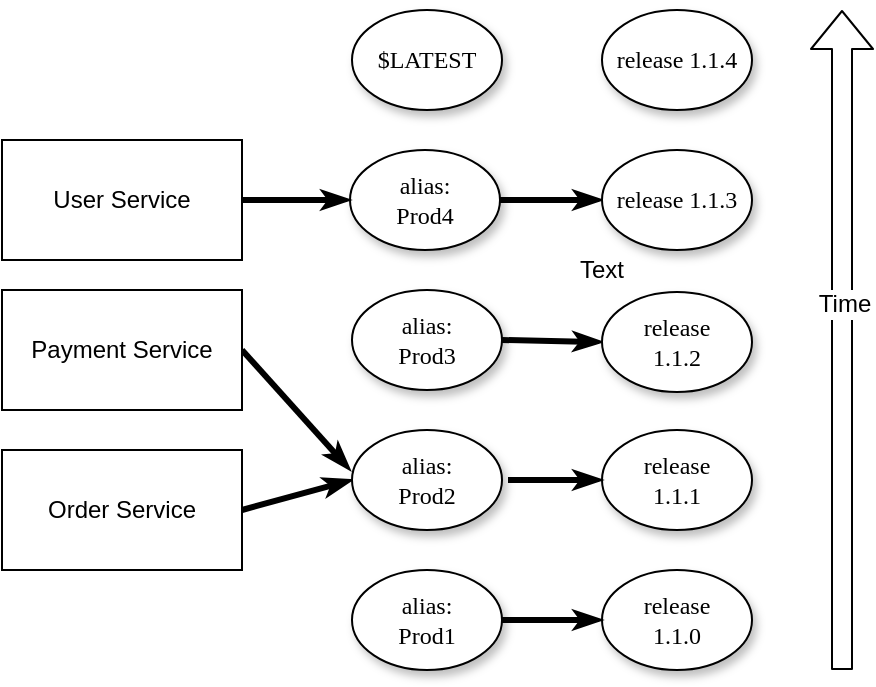 <mxfile version="12.8.4" type="device"><diagram name="Page-1" id="42789a77-a242-8287-6e28-9cd8cfd52e62"><mxGraphModel dx="728" dy="373" grid="1" gridSize="10" guides="1" tooltips="1" connect="1" arrows="1" fold="1" page="1" pageScale="1" pageWidth="1100" pageHeight="850" background="#ffffff" math="0" shadow="0"><root><mxCell id="0"/><mxCell id="1" parent="0"/><mxCell id="1ea317790d2ca983-24" value="" style="edgeStyle=none;rounded=1;html=1;labelBackgroundColor=none;startArrow=none;startFill=0;startSize=5;endArrow=classicThin;endFill=1;endSize=5;jettySize=auto;orthogonalLoop=1;strokeColor=#000000;strokeWidth=3;fontFamily=Verdana;fontSize=12;exitX=1;exitY=0.5;exitDx=0;exitDy=0;" parent="1" source="1ea317790d2ca983-9" target="1ea317790d2ca983-8" edge="1"><mxGeometry relative="1" as="geometry"><mxPoint x="470" y="500" as="sourcePoint"/><mxPoint x="480" y="330" as="targetPoint"/></mxGeometry></mxCell><mxCell id="1ea317790d2ca983-8" value="release 1.1.3" style="ellipse;whiteSpace=wrap;html=1;rounded=0;shadow=1;comic=0;labelBackgroundColor=none;strokeWidth=1;fontFamily=Verdana;fontSize=12;align=center;" parent="1" vertex="1"><mxGeometry x="490" y="330" width="75" height="50" as="geometry"/></mxCell><mxCell id="1ea317790d2ca983-9" value="alias:&lt;br&gt;Prod4" style="ellipse;whiteSpace=wrap;html=1;rounded=0;shadow=1;comic=0;labelBackgroundColor=none;strokeWidth=1;fontFamily=Verdana;fontSize=12;align=center;" parent="1" vertex="1"><mxGeometry x="364" y="330" width="75" height="50" as="geometry"/></mxCell><mxCell id="1ea317790d2ca983-10" value="&lt;span&gt;alias:&lt;br&gt;Prod3&lt;/span&gt;" style="ellipse;whiteSpace=wrap;html=1;rounded=0;shadow=1;comic=0;labelBackgroundColor=none;strokeWidth=1;fontFamily=Verdana;fontSize=12;align=center;" parent="1" vertex="1"><mxGeometry x="365" y="400" width="75" height="50" as="geometry"/></mxCell><mxCell id="vNQ-wGyZVl-ZXmi-9FaG-2" value="" style="edgeStyle=none;rounded=1;html=1;labelBackgroundColor=none;startArrow=none;startFill=0;startSize=5;endArrow=classicThin;endFill=1;endSize=5;jettySize=auto;orthogonalLoop=1;strokeColor=#000000;strokeWidth=3;fontFamily=Verdana;fontSize=12;exitX=1;exitY=0.5;exitDx=0;exitDy=0;entryX=0;entryY=0.5;entryDx=0;entryDy=0;" edge="1" parent="1" source="1ea317790d2ca983-10" target="vNQ-wGyZVl-ZXmi-9FaG-3"><mxGeometry relative="1" as="geometry"><mxPoint x="457.5" y="587.2" as="sourcePoint"/><mxPoint x="300" y="480" as="targetPoint"/></mxGeometry></mxCell><mxCell id="vNQ-wGyZVl-ZXmi-9FaG-3" value="release&lt;br&gt;1.1.2" style="ellipse;whiteSpace=wrap;html=1;rounded=0;shadow=1;comic=0;labelBackgroundColor=none;strokeWidth=1;fontFamily=Verdana;fontSize=12;align=center;" vertex="1" parent="1"><mxGeometry x="490" y="401" width="75" height="50" as="geometry"/></mxCell><mxCell id="vNQ-wGyZVl-ZXmi-9FaG-7" value="" style="edgeStyle=none;rounded=1;html=1;labelBackgroundColor=none;startArrow=none;startFill=0;startSize=5;endArrow=classicThin;endFill=1;endSize=5;jettySize=auto;orthogonalLoop=1;strokeColor=#000000;strokeWidth=3;fontFamily=Verdana;fontSize=12;exitX=1;exitY=0.5;exitDx=0;exitDy=0;entryX=0;entryY=0.5;entryDx=0;entryDy=0;" edge="1" parent="1" source="vNQ-wGyZVl-ZXmi-9FaG-13" target="1ea317790d2ca983-9"><mxGeometry relative="1" as="geometry"><mxPoint x="300.99" y="352" as="sourcePoint"/><mxPoint x="452.731" y="311.456" as="targetPoint"/></mxGeometry></mxCell><mxCell id="vNQ-wGyZVl-ZXmi-9FaG-8" value="" style="edgeStyle=none;rounded=1;html=1;labelBackgroundColor=none;startArrow=none;startFill=0;startSize=5;endArrow=classicThin;endFill=1;endSize=5;jettySize=auto;orthogonalLoop=1;strokeColor=#000000;strokeWidth=3;fontFamily=Verdana;fontSize=12;exitX=1;exitY=0.5;exitDx=0;exitDy=0;" edge="1" parent="1" source="vNQ-wGyZVl-ZXmi-9FaG-14"><mxGeometry relative="1" as="geometry"><mxPoint x="300" y="425" as="sourcePoint"/><mxPoint x="364" y="490" as="targetPoint"/></mxGeometry></mxCell><mxCell id="vNQ-wGyZVl-ZXmi-9FaG-13" value="User Service" style="rounded=0;whiteSpace=wrap;html=1;" vertex="1" parent="1"><mxGeometry x="190" y="325" width="120" height="60" as="geometry"/></mxCell><mxCell id="vNQ-wGyZVl-ZXmi-9FaG-14" value="Payment Service" style="rounded=0;whiteSpace=wrap;html=1;" vertex="1" parent="1"><mxGeometry x="190" y="400" width="120" height="60" as="geometry"/></mxCell><mxCell id="vNQ-wGyZVl-ZXmi-9FaG-15" value="release&lt;br&gt;1.1.1" style="ellipse;whiteSpace=wrap;html=1;rounded=0;shadow=1;comic=0;labelBackgroundColor=none;strokeWidth=1;fontFamily=Verdana;fontSize=12;align=center;" vertex="1" parent="1"><mxGeometry x="490" y="470" width="75" height="50" as="geometry"/></mxCell><mxCell id="vNQ-wGyZVl-ZXmi-9FaG-16" value="release&lt;br&gt;1.1.0" style="ellipse;whiteSpace=wrap;html=1;rounded=0;shadow=1;comic=0;labelBackgroundColor=none;strokeWidth=1;fontFamily=Verdana;fontSize=12;align=center;" vertex="1" parent="1"><mxGeometry x="490" y="540" width="75" height="50" as="geometry"/></mxCell><mxCell id="vNQ-wGyZVl-ZXmi-9FaG-19" value="$LATEST" style="ellipse;whiteSpace=wrap;html=1;rounded=0;shadow=1;comic=0;labelBackgroundColor=none;strokeWidth=1;fontFamily=Verdana;fontSize=12;align=center;" vertex="1" parent="1"><mxGeometry x="365" y="260" width="75" height="50" as="geometry"/></mxCell><mxCell id="vNQ-wGyZVl-ZXmi-9FaG-20" value="" style="shape=flexArrow;endArrow=classic;html=1;shadow=0;comic=0;" edge="1" parent="1"><mxGeometry width="50" height="50" relative="1" as="geometry"><mxPoint x="610" y="590" as="sourcePoint"/><mxPoint x="610" y="260" as="targetPoint"/></mxGeometry></mxCell><mxCell id="vNQ-wGyZVl-ZXmi-9FaG-21" value="Time" style="text;html=1;align=center;verticalAlign=middle;resizable=0;points=[];labelBackgroundColor=#ffffff;" vertex="1" connectable="0" parent="vNQ-wGyZVl-ZXmi-9FaG-20"><mxGeometry x="0.109" y="-1" relative="1" as="geometry"><mxPoint as="offset"/></mxGeometry></mxCell><mxCell id="vNQ-wGyZVl-ZXmi-9FaG-22" value="Text" style="text;html=1;strokeColor=none;fillColor=none;align=center;verticalAlign=middle;whiteSpace=wrap;rounded=0;" vertex="1" parent="1"><mxGeometry x="470" y="380" width="40" height="20" as="geometry"/></mxCell><mxCell id="vNQ-wGyZVl-ZXmi-9FaG-23" value="release 1.1.4" style="ellipse;whiteSpace=wrap;html=1;rounded=0;shadow=1;comic=0;labelBackgroundColor=none;strokeWidth=1;fontFamily=Verdana;fontSize=12;align=center;" vertex="1" parent="1"><mxGeometry x="490" y="260" width="75" height="50" as="geometry"/></mxCell><mxCell id="vNQ-wGyZVl-ZXmi-9FaG-24" value="Order Service" style="rounded=0;whiteSpace=wrap;html=1;" vertex="1" parent="1"><mxGeometry x="190" y="480" width="120" height="60" as="geometry"/></mxCell><mxCell id="vNQ-wGyZVl-ZXmi-9FaG-25" value="" style="edgeStyle=none;rounded=1;html=1;labelBackgroundColor=none;startArrow=none;startFill=0;startSize=5;endArrow=classicThin;endFill=1;endSize=5;jettySize=auto;orthogonalLoop=1;strokeColor=#000000;strokeWidth=3;fontFamily=Verdana;fontSize=12;exitX=1;exitY=0.5;exitDx=0;exitDy=0;entryX=0;entryY=0.5;entryDx=0;entryDy=0;" edge="1" parent="1" source="vNQ-wGyZVl-ZXmi-9FaG-24" target="vNQ-wGyZVl-ZXmi-9FaG-26"><mxGeometry relative="1" as="geometry"><mxPoint x="260" y="570" as="sourcePoint"/><mxPoint x="325" y="570" as="targetPoint"/></mxGeometry></mxCell><mxCell id="vNQ-wGyZVl-ZXmi-9FaG-26" value="&lt;span&gt;alias:&lt;br&gt;Prod2&lt;/span&gt;" style="ellipse;whiteSpace=wrap;html=1;rounded=0;shadow=1;comic=0;labelBackgroundColor=none;strokeWidth=1;fontFamily=Verdana;fontSize=12;align=center;" vertex="1" parent="1"><mxGeometry x="365" y="470" width="75" height="50" as="geometry"/></mxCell><mxCell id="vNQ-wGyZVl-ZXmi-9FaG-27" value="&lt;span&gt;alias:&lt;br&gt;Prod1&lt;/span&gt;" style="ellipse;whiteSpace=wrap;html=1;rounded=0;shadow=1;comic=0;labelBackgroundColor=none;strokeWidth=1;fontFamily=Verdana;fontSize=12;align=center;" vertex="1" parent="1"><mxGeometry x="365" y="540" width="75" height="50" as="geometry"/></mxCell><mxCell id="vNQ-wGyZVl-ZXmi-9FaG-28" value="" style="edgeStyle=none;rounded=1;html=1;labelBackgroundColor=none;startArrow=none;startFill=0;startSize=5;endArrow=classicThin;endFill=1;endSize=5;jettySize=auto;orthogonalLoop=1;strokeColor=#000000;strokeWidth=3;fontFamily=Verdana;fontSize=12;entryX=0;entryY=0.5;entryDx=0;entryDy=0;" edge="1" parent="1" target="vNQ-wGyZVl-ZXmi-9FaG-15"><mxGeometry relative="1" as="geometry"><mxPoint x="443" y="495" as="sourcePoint"/><mxPoint x="517.015" y="563" as="targetPoint"/></mxGeometry></mxCell><mxCell id="vNQ-wGyZVl-ZXmi-9FaG-29" value="" style="edgeStyle=none;rounded=1;html=1;labelBackgroundColor=none;startArrow=none;startFill=0;startSize=5;endArrow=classicThin;endFill=1;endSize=5;jettySize=auto;orthogonalLoop=1;strokeColor=#000000;strokeWidth=3;fontFamily=Verdana;fontSize=12;entryX=0;entryY=0.5;entryDx=0;entryDy=0;exitX=1;exitY=0.5;exitDx=0;exitDy=0;" edge="1" parent="1" source="vNQ-wGyZVl-ZXmi-9FaG-27" target="vNQ-wGyZVl-ZXmi-9FaG-16"><mxGeometry relative="1" as="geometry"><mxPoint x="453" y="505" as="sourcePoint"/><mxPoint x="500" y="505" as="targetPoint"/></mxGeometry></mxCell></root></mxGraphModel></diagram></mxfile>